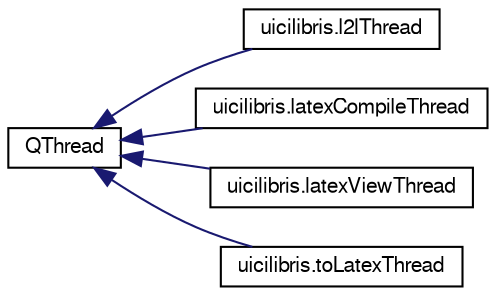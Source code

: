 digraph G
{
  edge [fontname="FreeSans",fontsize="10",labelfontname="FreeSans",labelfontsize="10"];
  node [fontname="FreeSans",fontsize="10",shape=record];
  rankdir="LR";
  Node1 [label="QThread",height=0.2,width=0.4,color="black", fillcolor="white", style="filled",URL="$classQThread.html"];
  Node1 -> Node2 [dir="back",color="midnightblue",fontsize="10",style="solid",fontname="FreeSans"];
  Node2 [label="uicilibris.l2lThread",height=0.2,width=0.4,color="black", fillcolor="white", style="filled",URL="$classuicilibris_1_1l2lThread.html",tooltip="a class to run linksToLatex on the behalf of a main window it will accept an url and a text for its i..."];
  Node1 -> Node3 [dir="back",color="midnightblue",fontsize="10",style="solid",fontname="FreeSans"];
  Node3 [label="uicilibris.latexCompileThread",height=0.2,width=0.4,color="black", fillcolor="white", style="filled",URL="$classuicilibris_1_1latexCompileThread.html",tooltip="a class to compile a Latex source into a temporary directory when the thread terminates, it sends back an object with the necessary pointers to the compiled stuff"];
  Node1 -> Node4 [dir="back",color="midnightblue",fontsize="10",style="solid",fontname="FreeSans"];
  Node4 [label="uicilibris.latexViewThread",height=0.2,width=0.4,color="black", fillcolor="white", style="filled",URL="$classuicilibris_1_1latexViewThread.html",tooltip="a class to view a PDF file inside a thread"];
  Node1 -> Node5 [dir="back",color="midnightblue",fontsize="10",style="solid",fontname="FreeSans"];
  Node5 [label="uicilibris.toLatexThread",height=0.2,width=0.4,color="black", fillcolor="white", style="filled",URL="$classuicilibris_1_1toLatexThread.html",tooltip="a class to expand wiki code to Latex source"];
}
